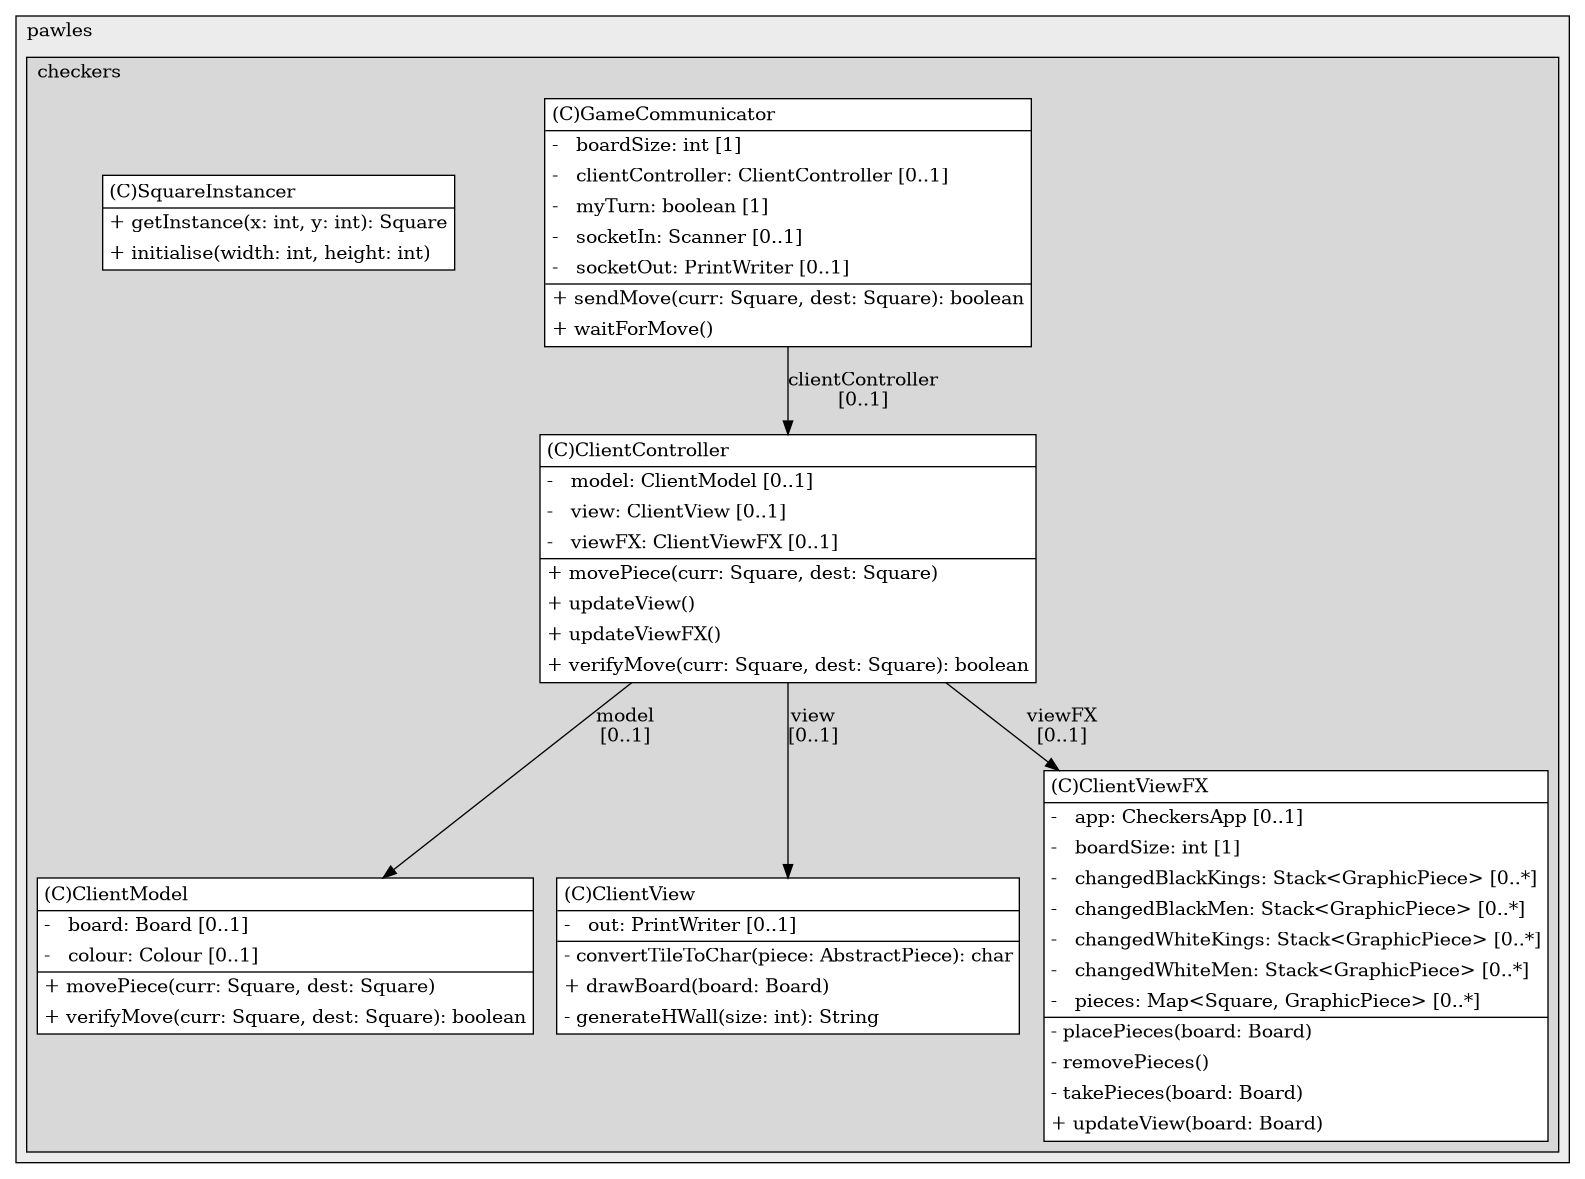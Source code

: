 @startuml

/' diagram meta data start
config=StructureConfiguration;
{
  "projectClassification": {
    "searchMode": "OpenProject", // OpenProject, AllProjects
    "includedProjects": "",
    "pathEndKeywords": "*.impl",
    "isClientPath": "",
    "isClientName": "",
    "isTestPath": "",
    "isTestName": "",
    "isMappingPath": "",
    "isMappingName": "",
    "isDataAccessPath": "",
    "isDataAccessName": "",
    "isDataStructurePath": "",
    "isDataStructureName": "",
    "isInterfaceStructuresPath": "",
    "isInterfaceStructuresName": "",
    "isEntryPointPath": "",
    "isEntryPointName": "",
    "treatFinalFieldsAsMandatory": false
  },
  "graphRestriction": {
    "classPackageExcludeFilter": "",
    "classPackageIncludeFilter": "",
    "classNameExcludeFilter": "",
    "classNameIncludeFilter": "",
    "methodNameExcludeFilter": "",
    "methodNameIncludeFilter": "",
    "removeByInheritance": "", // inheritance/annotation based filtering is done in a second step
    "removeByAnnotation": "",
    "removeByClassPackage": "", // cleanup the graph after inheritance/annotation based filtering is done
    "removeByClassName": "",
    "cutMappings": false,
    "cutEnum": true,
    "cutTests": true,
    "cutClient": true,
    "cutDataAccess": true,
    "cutInterfaceStructures": true,
    "cutDataStructures": true,
    "cutGetterAndSetter": true,
    "cutConstructors": true
  },
  "graphTraversal": {
    "forwardDepth": 3,
    "backwardDepth": 3,
    "classPackageExcludeFilter": "",
    "classPackageIncludeFilter": "",
    "classNameExcludeFilter": "",
    "classNameIncludeFilter": "",
    "methodNameExcludeFilter": "",
    "methodNameIncludeFilter": "",
    "hideMappings": false,
    "hideDataStructures": false,
    "hidePrivateMethods": true,
    "hideInterfaceCalls": true, // indirection: implementation -> interface (is hidden) -> implementation
    "onlyShowApplicationEntryPoints": false, // root node is included
    "useMethodCallsForStructureDiagram": "ForwardOnly" // ForwardOnly, BothDirections, No
  },
  "details": {
    "aggregation": "GroupByClass", // ByClass, GroupByClass, None
    "showClassGenericTypes": true,
    "showMethods": true,
    "showMethodParameterNames": true,
    "showMethodParameterTypes": true,
    "showMethodReturnType": true,
    "showPackageLevels": 2,
    "showDetailedClassStructure": true
  },
  "rootClass": "org.pawles.checkers.client.GameCommunicator",
  "extensionCallbackMethod": "" // qualified.class.name#methodName - signature: public static String method(String)
}
diagram meta data end '/



digraph g {
    rankdir="TB"
    splines=polyline
    

'nodes 
subgraph cluster_995268684 { 
   	label=pawles
	labeljust=l
	fillcolor="#ececec"
	style=filled
   
   subgraph cluster_2114002008 { 
   	label=checkers
	labeljust=l
	fillcolor="#d8d8d8"
	style=filled
   
   ClientController639122325[
	label=<<TABLE BORDER="1" CELLBORDER="0" CELLPADDING="4" CELLSPACING="0">
<TR><TD ALIGN="LEFT" >(C)ClientController</TD></TR>
<HR/>
<TR><TD ALIGN="LEFT" >-   model: ClientModel [0..1]</TD></TR>
<TR><TD ALIGN="LEFT" >-   view: ClientView [0..1]</TD></TR>
<TR><TD ALIGN="LEFT" >-   viewFX: ClientViewFX [0..1]</TD></TR>
<HR/>
<TR><TD ALIGN="LEFT" >+ movePiece(curr: Square, dest: Square)</TD></TR>
<TR><TD ALIGN="LEFT" >+ updateView()</TD></TR>
<TR><TD ALIGN="LEFT" >+ updateViewFX()</TD></TR>
<TR><TD ALIGN="LEFT" >+ verifyMove(curr: Square, dest: Square): boolean</TD></TR>
</TABLE>>
	style=filled
	margin=0
	shape=plaintext
	fillcolor="#FFFFFF"
];

ClientModel639122325[
	label=<<TABLE BORDER="1" CELLBORDER="0" CELLPADDING="4" CELLSPACING="0">
<TR><TD ALIGN="LEFT" >(C)ClientModel</TD></TR>
<HR/>
<TR><TD ALIGN="LEFT" >-   board: Board [0..1]</TD></TR>
<TR><TD ALIGN="LEFT" >-   colour: Colour [0..1]</TD></TR>
<HR/>
<TR><TD ALIGN="LEFT" >+ movePiece(curr: Square, dest: Square)</TD></TR>
<TR><TD ALIGN="LEFT" >+ verifyMove(curr: Square, dest: Square): boolean</TD></TR>
</TABLE>>
	style=filled
	margin=0
	shape=plaintext
	fillcolor="#FFFFFF"
];

ClientView639122325[
	label=<<TABLE BORDER="1" CELLBORDER="0" CELLPADDING="4" CELLSPACING="0">
<TR><TD ALIGN="LEFT" >(C)ClientView</TD></TR>
<HR/>
<TR><TD ALIGN="LEFT" >-   out: PrintWriter [0..1]</TD></TR>
<HR/>
<TR><TD ALIGN="LEFT" >- convertTileToChar(piece: AbstractPiece): char</TD></TR>
<TR><TD ALIGN="LEFT" >+ drawBoard(board: Board)</TD></TR>
<TR><TD ALIGN="LEFT" >- generateHWall(size: int): String</TD></TR>
</TABLE>>
	style=filled
	margin=0
	shape=plaintext
	fillcolor="#FFFFFF"
];

ClientViewFX612257790[
	label=<<TABLE BORDER="1" CELLBORDER="0" CELLPADDING="4" CELLSPACING="0">
<TR><TD ALIGN="LEFT" >(C)ClientViewFX</TD></TR>
<HR/>
<TR><TD ALIGN="LEFT" >-   app: CheckersApp [0..1]</TD></TR>
<TR><TD ALIGN="LEFT" >-   boardSize: int [1]</TD></TR>
<TR><TD ALIGN="LEFT" >-   changedBlackKings: Stack&lt;GraphicPiece&gt; [0..*]</TD></TR>
<TR><TD ALIGN="LEFT" >-   changedBlackMen: Stack&lt;GraphicPiece&gt; [0..*]</TD></TR>
<TR><TD ALIGN="LEFT" >-   changedWhiteKings: Stack&lt;GraphicPiece&gt; [0..*]</TD></TR>
<TR><TD ALIGN="LEFT" >-   changedWhiteMen: Stack&lt;GraphicPiece&gt; [0..*]</TD></TR>
<TR><TD ALIGN="LEFT" >-   pieces: Map&lt;Square, GraphicPiece&gt; [0..*]</TD></TR>
<HR/>
<TR><TD ALIGN="LEFT" >- placePieces(board: Board)</TD></TR>
<TR><TD ALIGN="LEFT" >- removePieces()</TD></TR>
<TR><TD ALIGN="LEFT" >- takePieces(board: Board)</TD></TR>
<TR><TD ALIGN="LEFT" >+ updateView(board: Board)</TD></TR>
</TABLE>>
	style=filled
	margin=0
	shape=plaintext
	fillcolor="#FFFFFF"
];

GameCommunicator639122325[
	label=<<TABLE BORDER="1" CELLBORDER="0" CELLPADDING="4" CELLSPACING="0">
<TR><TD ALIGN="LEFT" >(C)GameCommunicator</TD></TR>
<HR/>
<TR><TD ALIGN="LEFT" >-   boardSize: int [1]</TD></TR>
<TR><TD ALIGN="LEFT" >-   clientController: ClientController [0..1]</TD></TR>
<TR><TD ALIGN="LEFT" >-   myTurn: boolean [1]</TD></TR>
<TR><TD ALIGN="LEFT" >-   socketIn: Scanner [0..1]</TD></TR>
<TR><TD ALIGN="LEFT" >-   socketOut: PrintWriter [0..1]</TD></TR>
<HR/>
<TR><TD ALIGN="LEFT" >+ sendMove(curr: Square, dest: Square): boolean</TD></TR>
<TR><TD ALIGN="LEFT" >+ waitForMove()</TD></TR>
</TABLE>>
	style=filled
	margin=0
	shape=plaintext
	fillcolor="#FFFFFF"
];

SquareInstancer858191756[
	label=<<TABLE BORDER="1" CELLBORDER="0" CELLPADDING="4" CELLSPACING="0">
<TR><TD ALIGN="LEFT" >(C)SquareInstancer</TD></TR>
<HR/>
<TR><TD ALIGN="LEFT" >+ getInstance(x: int, y: int): Square</TD></TR>
<TR><TD ALIGN="LEFT" >+ initialise(width: int, height: int)</TD></TR>
</TABLE>>
	style=filled
	margin=0
	shape=plaintext
	fillcolor="#FFFFFF"
];
} 
} 

'edges    
ClientController639122325 -> ClientModel639122325[label="model
[0..1]"];
ClientController639122325 -> ClientView639122325[label="view
[0..1]"];
ClientController639122325 -> ClientViewFX612257790[label="viewFX
[0..1]"];
GameCommunicator639122325 -> ClientController639122325[label="clientController
[0..1]"];
    
}
@enduml